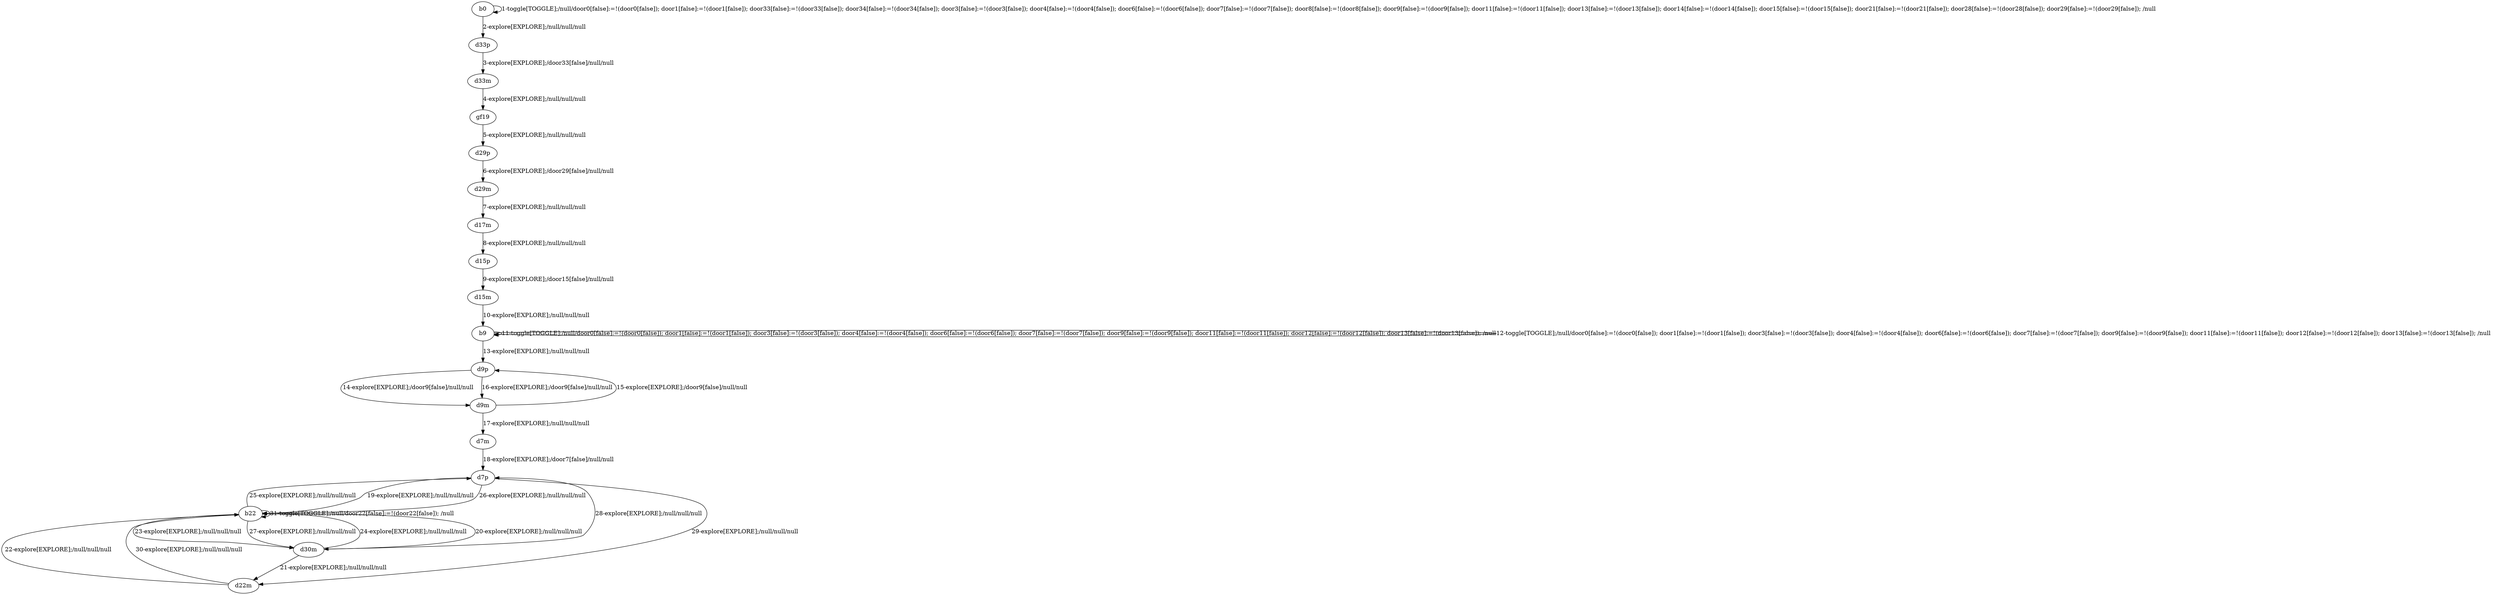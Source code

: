 # Total number of goals covered by this test: 1
# b22 --> b22

digraph g {
"b0" -> "b0" [label = "1-toggle[TOGGLE];/null/door0[false]:=!(door0[false]); door1[false]:=!(door1[false]); door33[false]:=!(door33[false]); door34[false]:=!(door34[false]); door3[false]:=!(door3[false]); door4[false]:=!(door4[false]); door6[false]:=!(door6[false]); door7[false]:=!(door7[false]); door8[false]:=!(door8[false]); door9[false]:=!(door9[false]); door11[false]:=!(door11[false]); door13[false]:=!(door13[false]); door14[false]:=!(door14[false]); door15[false]:=!(door15[false]); door21[false]:=!(door21[false]); door28[false]:=!(door28[false]); door29[false]:=!(door29[false]); /null"];
"b0" -> "d33p" [label = "2-explore[EXPLORE];/null/null/null"];
"d33p" -> "d33m" [label = "3-explore[EXPLORE];/door33[false]/null/null"];
"d33m" -> "gf19" [label = "4-explore[EXPLORE];/null/null/null"];
"gf19" -> "d29p" [label = "5-explore[EXPLORE];/null/null/null"];
"d29p" -> "d29m" [label = "6-explore[EXPLORE];/door29[false]/null/null"];
"d29m" -> "d17m" [label = "7-explore[EXPLORE];/null/null/null"];
"d17m" -> "d15p" [label = "8-explore[EXPLORE];/null/null/null"];
"d15p" -> "d15m" [label = "9-explore[EXPLORE];/door15[false]/null/null"];
"d15m" -> "b9" [label = "10-explore[EXPLORE];/null/null/null"];
"b9" -> "b9" [label = "11-toggle[TOGGLE];/null/door0[false]:=!(door0[false]); door1[false]:=!(door1[false]); door3[false]:=!(door3[false]); door4[false]:=!(door4[false]); door6[false]:=!(door6[false]); door7[false]:=!(door7[false]); door9[false]:=!(door9[false]); door11[false]:=!(door11[false]); door12[false]:=!(door12[false]); door13[false]:=!(door13[false]); /null"];
"b9" -> "b9" [label = "12-toggle[TOGGLE];/null/door0[false]:=!(door0[false]); door1[false]:=!(door1[false]); door3[false]:=!(door3[false]); door4[false]:=!(door4[false]); door6[false]:=!(door6[false]); door7[false]:=!(door7[false]); door9[false]:=!(door9[false]); door11[false]:=!(door11[false]); door12[false]:=!(door12[false]); door13[false]:=!(door13[false]); /null"];
"b9" -> "d9p" [label = "13-explore[EXPLORE];/null/null/null"];
"d9p" -> "d9m" [label = "14-explore[EXPLORE];/door9[false]/null/null"];
"d9m" -> "d9p" [label = "15-explore[EXPLORE];/door9[false]/null/null"];
"d9p" -> "d9m" [label = "16-explore[EXPLORE];/door9[false]/null/null"];
"d9m" -> "d7m" [label = "17-explore[EXPLORE];/null/null/null"];
"d7m" -> "d7p" [label = "18-explore[EXPLORE];/door7[false]/null/null"];
"d7p" -> "b22" [label = "19-explore[EXPLORE];/null/null/null"];
"b22" -> "d30m" [label = "20-explore[EXPLORE];/null/null/null"];
"d30m" -> "d22m" [label = "21-explore[EXPLORE];/null/null/null"];
"d22m" -> "b22" [label = "22-explore[EXPLORE];/null/null/null"];
"b22" -> "d30m" [label = "23-explore[EXPLORE];/null/null/null"];
"d30m" -> "b22" [label = "24-explore[EXPLORE];/null/null/null"];
"b22" -> "d7p" [label = "25-explore[EXPLORE];/null/null/null"];
"d7p" -> "b22" [label = "26-explore[EXPLORE];/null/null/null"];
"b22" -> "d30m" [label = "27-explore[EXPLORE];/null/null/null"];
"d30m" -> "d7p" [label = "28-explore[EXPLORE];/null/null/null"];
"d7p" -> "d22m" [label = "29-explore[EXPLORE];/null/null/null"];
"d22m" -> "b22" [label = "30-explore[EXPLORE];/null/null/null"];
"b22" -> "b22" [label = "31-toggle[TOGGLE];/null/door22[false]:=!(door22[false]); /null"];
}